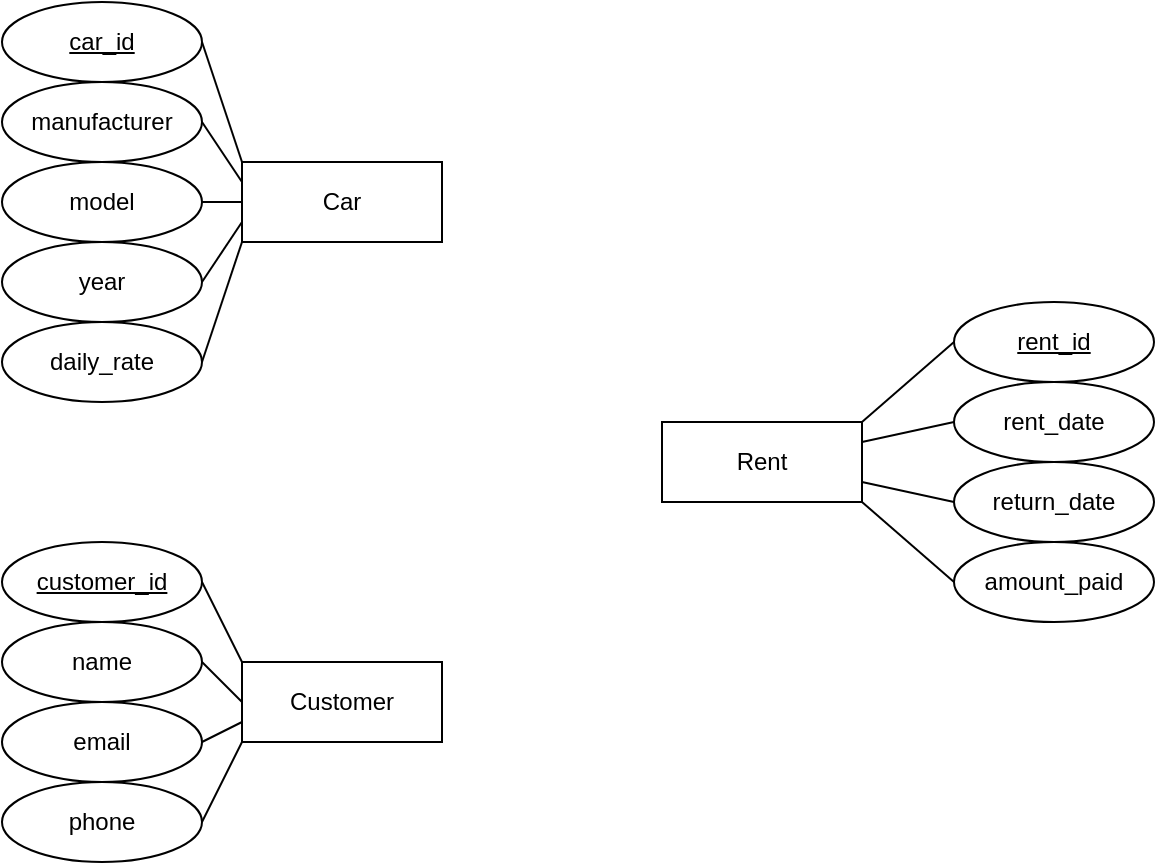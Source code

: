 <mxfile version="21.0.8" type="device"><diagram name="Page-1" id="-LS3lSdazOeHsXu57dui"><mxGraphModel dx="1434" dy="792" grid="1" gridSize="10" guides="1" tooltips="1" connect="1" arrows="1" fold="1" page="1" pageScale="1" pageWidth="827" pageHeight="1169" math="0" shadow="0"><root><mxCell id="0"/><mxCell id="1" parent="0"/><mxCell id="I1zlDPkIbcH5DHueRdPg-160" value="Car" style="whiteSpace=wrap;html=1;align=center;" vertex="1" parent="1"><mxGeometry x="120" y="110" width="100" height="40" as="geometry"/></mxCell><mxCell id="I1zlDPkIbcH5DHueRdPg-163" value="car_id" style="ellipse;whiteSpace=wrap;html=1;align=center;fontStyle=4;" vertex="1" parent="1"><mxGeometry y="30" width="100" height="40" as="geometry"/></mxCell><mxCell id="I1zlDPkIbcH5DHueRdPg-165" value="model" style="ellipse;whiteSpace=wrap;html=1;align=center;" vertex="1" parent="1"><mxGeometry y="110" width="100" height="40" as="geometry"/></mxCell><mxCell id="I1zlDPkIbcH5DHueRdPg-166" value="manufacturer" style="ellipse;whiteSpace=wrap;html=1;align=center;" vertex="1" parent="1"><mxGeometry y="70" width="100" height="40" as="geometry"/></mxCell><mxCell id="I1zlDPkIbcH5DHueRdPg-180" value="&lt;div&gt;year&lt;/div&gt;" style="ellipse;whiteSpace=wrap;html=1;align=center;" vertex="1" parent="1"><mxGeometry y="150" width="100" height="40" as="geometry"/></mxCell><mxCell id="I1zlDPkIbcH5DHueRdPg-181" value="daily_rate" style="ellipse;whiteSpace=wrap;html=1;align=center;" vertex="1" parent="1"><mxGeometry y="190" width="100" height="40" as="geometry"/></mxCell><mxCell id="I1zlDPkIbcH5DHueRdPg-182" value="Customer" style="whiteSpace=wrap;html=1;align=center;" vertex="1" parent="1"><mxGeometry x="120" y="360" width="100" height="40" as="geometry"/></mxCell><mxCell id="I1zlDPkIbcH5DHueRdPg-183" value="customer_id" style="ellipse;whiteSpace=wrap;html=1;align=center;fontStyle=4;" vertex="1" parent="1"><mxGeometry y="300" width="100" height="40" as="geometry"/></mxCell><mxCell id="I1zlDPkIbcH5DHueRdPg-184" value="email" style="ellipse;whiteSpace=wrap;html=1;align=center;" vertex="1" parent="1"><mxGeometry y="380" width="100" height="40" as="geometry"/></mxCell><mxCell id="I1zlDPkIbcH5DHueRdPg-185" value="name" style="ellipse;whiteSpace=wrap;html=1;align=center;" vertex="1" parent="1"><mxGeometry y="340" width="100" height="40" as="geometry"/></mxCell><mxCell id="I1zlDPkIbcH5DHueRdPg-186" value="phone" style="ellipse;whiteSpace=wrap;html=1;align=center;" vertex="1" parent="1"><mxGeometry y="420" width="100" height="40" as="geometry"/></mxCell><mxCell id="I1zlDPkIbcH5DHueRdPg-188" value="Rent" style="whiteSpace=wrap;html=1;align=center;" vertex="1" parent="1"><mxGeometry x="330" y="240" width="100" height="40" as="geometry"/></mxCell><mxCell id="I1zlDPkIbcH5DHueRdPg-189" value="rent_id" style="ellipse;whiteSpace=wrap;html=1;align=center;fontStyle=4;" vertex="1" parent="1"><mxGeometry x="476" y="180" width="100" height="40" as="geometry"/></mxCell><mxCell id="I1zlDPkIbcH5DHueRdPg-194" value="rent_date" style="ellipse;whiteSpace=wrap;html=1;align=center;" vertex="1" parent="1"><mxGeometry x="476" y="220" width="100" height="40" as="geometry"/></mxCell><mxCell id="I1zlDPkIbcH5DHueRdPg-195" value="return_date" style="ellipse;whiteSpace=wrap;html=1;align=center;" vertex="1" parent="1"><mxGeometry x="476" y="260" width="100" height="40" as="geometry"/></mxCell><mxCell id="I1zlDPkIbcH5DHueRdPg-196" value="amount_paid" style="ellipse;whiteSpace=wrap;html=1;align=center;" vertex="1" parent="1"><mxGeometry x="476" y="300" width="100" height="40" as="geometry"/></mxCell><mxCell id="I1zlDPkIbcH5DHueRdPg-197" value="" style="endArrow=none;html=1;rounded=0;exitX=1;exitY=0.5;exitDx=0;exitDy=0;entryX=0;entryY=1;entryDx=0;entryDy=0;" edge="1" parent="1" source="I1zlDPkIbcH5DHueRdPg-181" target="I1zlDPkIbcH5DHueRdPg-160"><mxGeometry relative="1" as="geometry"><mxPoint x="120" y="260" as="sourcePoint"/><mxPoint x="280" y="260" as="targetPoint"/></mxGeometry></mxCell><mxCell id="I1zlDPkIbcH5DHueRdPg-200" value="" style="endArrow=none;html=1;rounded=0;exitX=1;exitY=0.5;exitDx=0;exitDy=0;entryX=0;entryY=0.75;entryDx=0;entryDy=0;" edge="1" parent="1" source="I1zlDPkIbcH5DHueRdPg-180" target="I1zlDPkIbcH5DHueRdPg-160"><mxGeometry relative="1" as="geometry"><mxPoint x="110" y="220" as="sourcePoint"/><mxPoint x="165" y="160" as="targetPoint"/></mxGeometry></mxCell><mxCell id="I1zlDPkIbcH5DHueRdPg-201" value="" style="endArrow=none;html=1;rounded=0;exitX=1;exitY=0.5;exitDx=0;exitDy=0;entryX=0;entryY=0.5;entryDx=0;entryDy=0;" edge="1" parent="1" source="I1zlDPkIbcH5DHueRdPg-165" target="I1zlDPkIbcH5DHueRdPg-160"><mxGeometry relative="1" as="geometry"><mxPoint x="120" y="230" as="sourcePoint"/><mxPoint x="175" y="170" as="targetPoint"/></mxGeometry></mxCell><mxCell id="I1zlDPkIbcH5DHueRdPg-202" value="" style="endArrow=none;html=1;rounded=0;exitX=1;exitY=0.5;exitDx=0;exitDy=0;entryX=0;entryY=0.25;entryDx=0;entryDy=0;" edge="1" parent="1" source="I1zlDPkIbcH5DHueRdPg-166" target="I1zlDPkIbcH5DHueRdPg-160"><mxGeometry relative="1" as="geometry"><mxPoint x="130" y="240" as="sourcePoint"/><mxPoint x="185" y="180" as="targetPoint"/></mxGeometry></mxCell><mxCell id="I1zlDPkIbcH5DHueRdPg-203" value="" style="endArrow=none;html=1;rounded=0;exitX=1;exitY=0.5;exitDx=0;exitDy=0;entryX=0;entryY=0;entryDx=0;entryDy=0;" edge="1" parent="1" source="I1zlDPkIbcH5DHueRdPg-163" target="I1zlDPkIbcH5DHueRdPg-160"><mxGeometry relative="1" as="geometry"><mxPoint x="140" y="250" as="sourcePoint"/><mxPoint x="195" y="190" as="targetPoint"/></mxGeometry></mxCell><mxCell id="I1zlDPkIbcH5DHueRdPg-204" value="" style="endArrow=none;html=1;rounded=0;exitX=1;exitY=0.5;exitDx=0;exitDy=0;entryX=0;entryY=0;entryDx=0;entryDy=0;" edge="1" parent="1" source="I1zlDPkIbcH5DHueRdPg-183" target="I1zlDPkIbcH5DHueRdPg-182"><mxGeometry relative="1" as="geometry"><mxPoint x="150" y="260" as="sourcePoint"/><mxPoint x="205" y="200" as="targetPoint"/></mxGeometry></mxCell><mxCell id="I1zlDPkIbcH5DHueRdPg-205" value="" style="endArrow=none;html=1;rounded=0;exitX=1;exitY=0.5;exitDx=0;exitDy=0;entryX=0;entryY=0.5;entryDx=0;entryDy=0;" edge="1" parent="1" source="I1zlDPkIbcH5DHueRdPg-185" target="I1zlDPkIbcH5DHueRdPg-182"><mxGeometry relative="1" as="geometry"><mxPoint x="160" y="270" as="sourcePoint"/><mxPoint x="215" y="210" as="targetPoint"/></mxGeometry></mxCell><mxCell id="I1zlDPkIbcH5DHueRdPg-206" value="" style="endArrow=none;html=1;rounded=0;exitX=1;exitY=0.5;exitDx=0;exitDy=0;entryX=0;entryY=0.75;entryDx=0;entryDy=0;" edge="1" parent="1" source="I1zlDPkIbcH5DHueRdPg-184" target="I1zlDPkIbcH5DHueRdPg-182"><mxGeometry relative="1" as="geometry"><mxPoint x="170" y="280" as="sourcePoint"/><mxPoint x="225" y="220" as="targetPoint"/></mxGeometry></mxCell><mxCell id="I1zlDPkIbcH5DHueRdPg-207" value="" style="endArrow=none;html=1;rounded=0;exitX=1;exitY=0.5;exitDx=0;exitDy=0;entryX=0;entryY=1;entryDx=0;entryDy=0;" edge="1" parent="1" source="I1zlDPkIbcH5DHueRdPg-186" target="I1zlDPkIbcH5DHueRdPg-182"><mxGeometry relative="1" as="geometry"><mxPoint x="180" y="290" as="sourcePoint"/><mxPoint x="150" y="400" as="targetPoint"/></mxGeometry></mxCell><mxCell id="I1zlDPkIbcH5DHueRdPg-208" value="" style="endArrow=none;html=1;rounded=0;exitX=0;exitY=0.5;exitDx=0;exitDy=0;entryX=1;entryY=1;entryDx=0;entryDy=0;" edge="1" parent="1" source="I1zlDPkIbcH5DHueRdPg-196" target="I1zlDPkIbcH5DHueRdPg-188"><mxGeometry relative="1" as="geometry"><mxPoint x="140" y="460" as="sourcePoint"/><mxPoint x="420" y="290" as="targetPoint"/></mxGeometry></mxCell><mxCell id="I1zlDPkIbcH5DHueRdPg-209" value="" style="endArrow=none;html=1;rounded=0;exitX=0;exitY=0.5;exitDx=0;exitDy=0;entryX=1;entryY=0.75;entryDx=0;entryDy=0;" edge="1" parent="1" source="I1zlDPkIbcH5DHueRdPg-195" target="I1zlDPkIbcH5DHueRdPg-188"><mxGeometry relative="1" as="geometry"><mxPoint x="486" y="330" as="sourcePoint"/><mxPoint x="420" y="270" as="targetPoint"/></mxGeometry></mxCell><mxCell id="I1zlDPkIbcH5DHueRdPg-210" value="" style="endArrow=none;html=1;rounded=0;exitX=0;exitY=0.5;exitDx=0;exitDy=0;entryX=1;entryY=0.25;entryDx=0;entryDy=0;" edge="1" parent="1" source="I1zlDPkIbcH5DHueRdPg-194" target="I1zlDPkIbcH5DHueRdPg-188"><mxGeometry relative="1" as="geometry"><mxPoint x="496" y="340" as="sourcePoint"/><mxPoint x="420" y="250" as="targetPoint"/></mxGeometry></mxCell><mxCell id="I1zlDPkIbcH5DHueRdPg-211" value="" style="endArrow=none;html=1;rounded=0;exitX=0;exitY=0.5;exitDx=0;exitDy=0;entryX=1;entryY=0;entryDx=0;entryDy=0;" edge="1" parent="1" source="I1zlDPkIbcH5DHueRdPg-189" target="I1zlDPkIbcH5DHueRdPg-188"><mxGeometry relative="1" as="geometry"><mxPoint x="506" y="350" as="sourcePoint"/><mxPoint x="430" y="230" as="targetPoint"/></mxGeometry></mxCell></root></mxGraphModel></diagram></mxfile>